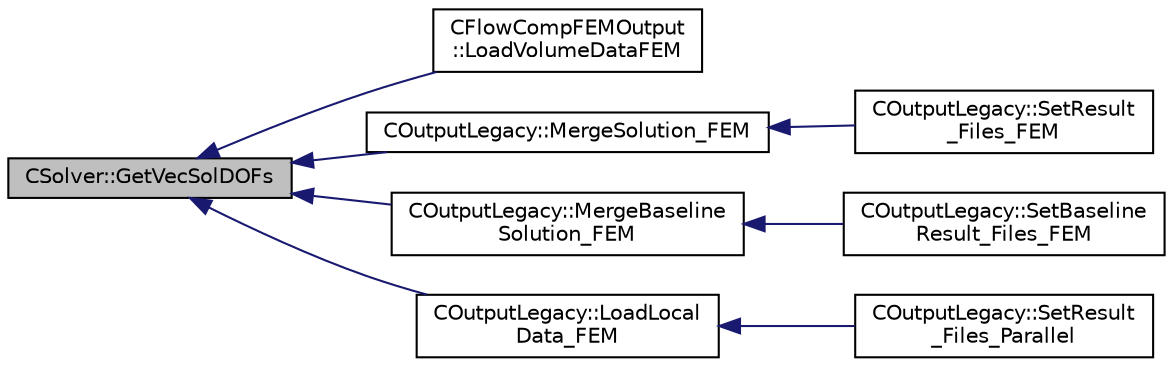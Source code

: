 digraph "CSolver::GetVecSolDOFs"
{
  edge [fontname="Helvetica",fontsize="10",labelfontname="Helvetica",labelfontsize="10"];
  node [fontname="Helvetica",fontsize="10",shape=record];
  rankdir="LR";
  Node3595 [label="CSolver::GetVecSolDOFs",height=0.2,width=0.4,color="black", fillcolor="grey75", style="filled", fontcolor="black"];
  Node3595 -> Node3596 [dir="back",color="midnightblue",fontsize="10",style="solid",fontname="Helvetica"];
  Node3596 [label="CFlowCompFEMOutput\l::LoadVolumeDataFEM",height=0.2,width=0.4,color="black", fillcolor="white", style="filled",URL="$class_c_flow_comp_f_e_m_output.html#ab3512aede5c10673392abc7e7a56d149",tooltip="Set the values of the volume output fields for a point. "];
  Node3595 -> Node3597 [dir="back",color="midnightblue",fontsize="10",style="solid",fontname="Helvetica"];
  Node3597 [label="COutputLegacy::MergeSolution_FEM",height=0.2,width=0.4,color="black", fillcolor="white", style="filled",URL="$class_c_output_legacy.html#a110644b5188c81eef89afc8c2bf197af",tooltip="Merge the FEM solution into a data structure used for output file writing. "];
  Node3597 -> Node3598 [dir="back",color="midnightblue",fontsize="10",style="solid",fontname="Helvetica"];
  Node3598 [label="COutputLegacy::SetResult\l_Files_FEM",height=0.2,width=0.4,color="black", fillcolor="white", style="filled",URL="$class_c_output_legacy.html#a25b90eb5e2bd0f05f92a89f0768f2181",tooltip="Writes and organizes the all the output files, except the history one, for serial computations with t..."];
  Node3595 -> Node3599 [dir="back",color="midnightblue",fontsize="10",style="solid",fontname="Helvetica"];
  Node3599 [label="COutputLegacy::MergeBaseline\lSolution_FEM",height=0.2,width=0.4,color="black", fillcolor="white", style="filled",URL="$class_c_output_legacy.html#a8378a38838886909dd62759f886e0176",tooltip="Merge the solution into a data structure used for output file writing (DG-FEM). "];
  Node3599 -> Node3600 [dir="back",color="midnightblue",fontsize="10",style="solid",fontname="Helvetica"];
  Node3600 [label="COutputLegacy::SetBaseline\lResult_Files_FEM",height=0.2,width=0.4,color="black", fillcolor="white", style="filled",URL="$class_c_output_legacy.html#a46c1054bac8c154e4f3464cc1913e06f",tooltip="Writes and organizes the all the output files, except the history one, for DG-FEM simulations (SU2_SO..."];
  Node3595 -> Node3601 [dir="back",color="midnightblue",fontsize="10",style="solid",fontname="Helvetica"];
  Node3601 [label="COutputLegacy::LoadLocal\lData_FEM",height=0.2,width=0.4,color="black", fillcolor="white", style="filled",URL="$class_c_output_legacy.html#ad8c05f16577b95ae1bb4bbdd38643ea0",tooltip="Load the desired solution data into a structure used for parallel reordering and output file writing ..."];
  Node3601 -> Node3602 [dir="back",color="midnightblue",fontsize="10",style="solid",fontname="Helvetica"];
  Node3602 [label="COutputLegacy::SetResult\l_Files_Parallel",height=0.2,width=0.4,color="black", fillcolor="white", style="filled",URL="$class_c_output_legacy.html#a9e7832982d8237df4df455b027fd203b",tooltip="Writes and organizes the all the output files, except the history one, for parallel computations..."];
}
